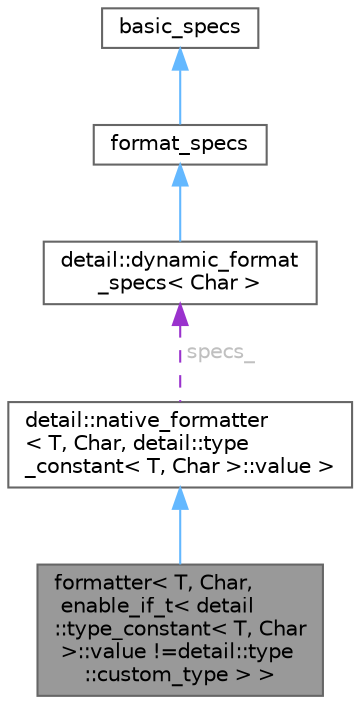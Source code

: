digraph "formatter&lt; T, Char, enable_if_t&lt; detail::type_constant&lt; T, Char &gt;::value !=detail::type::custom_type &gt; &gt;"
{
 // LATEX_PDF_SIZE
  bgcolor="transparent";
  edge [fontname=Helvetica,fontsize=10,labelfontname=Helvetica,labelfontsize=10];
  node [fontname=Helvetica,fontsize=10,shape=box,height=0.2,width=0.4];
  Node1 [id="Node000001",label="formatter\< T, Char,\l enable_if_t\< detail\l::type_constant\< T, Char\l \>::value !=detail::type\l::custom_type \> \>",height=0.2,width=0.4,color="gray40", fillcolor="grey60", style="filled", fontcolor="black",tooltip=" "];
  Node2 -> Node1 [id="edge1_Node000001_Node000002",dir="back",color="steelblue1",style="solid",tooltip=" "];
  Node2 [id="Node000002",label="detail::native_formatter\l\< T, Char, detail::type\l_constant\< T, Char \>::value \>",height=0.2,width=0.4,color="gray40", fillcolor="white", style="filled",URL="$structdetail_1_1native__formatter.html",tooltip=" "];
  Node3 -> Node2 [id="edge2_Node000002_Node000003",dir="back",color="darkorchid3",style="dashed",tooltip=" ",label=" specs_",fontcolor="grey" ];
  Node3 [id="Node000003",label="detail::dynamic_format\l_specs\< Char \>",height=0.2,width=0.4,color="gray40", fillcolor="white", style="filled",URL="$structdetail_1_1dynamic__format__specs.html",tooltip=" "];
  Node4 -> Node3 [id="edge3_Node000003_Node000004",dir="back",color="steelblue1",style="solid",tooltip=" "];
  Node4 [id="Node000004",label="format_specs",height=0.2,width=0.4,color="gray40", fillcolor="white", style="filled",URL="$structformat__specs.html",tooltip=" "];
  Node5 -> Node4 [id="edge4_Node000004_Node000005",dir="back",color="steelblue1",style="solid",tooltip=" "];
  Node5 [id="Node000005",label="basic_specs",height=0.2,width=0.4,color="gray40", fillcolor="white", style="filled",URL="$classbasic__specs.html",tooltip=" "];
}
